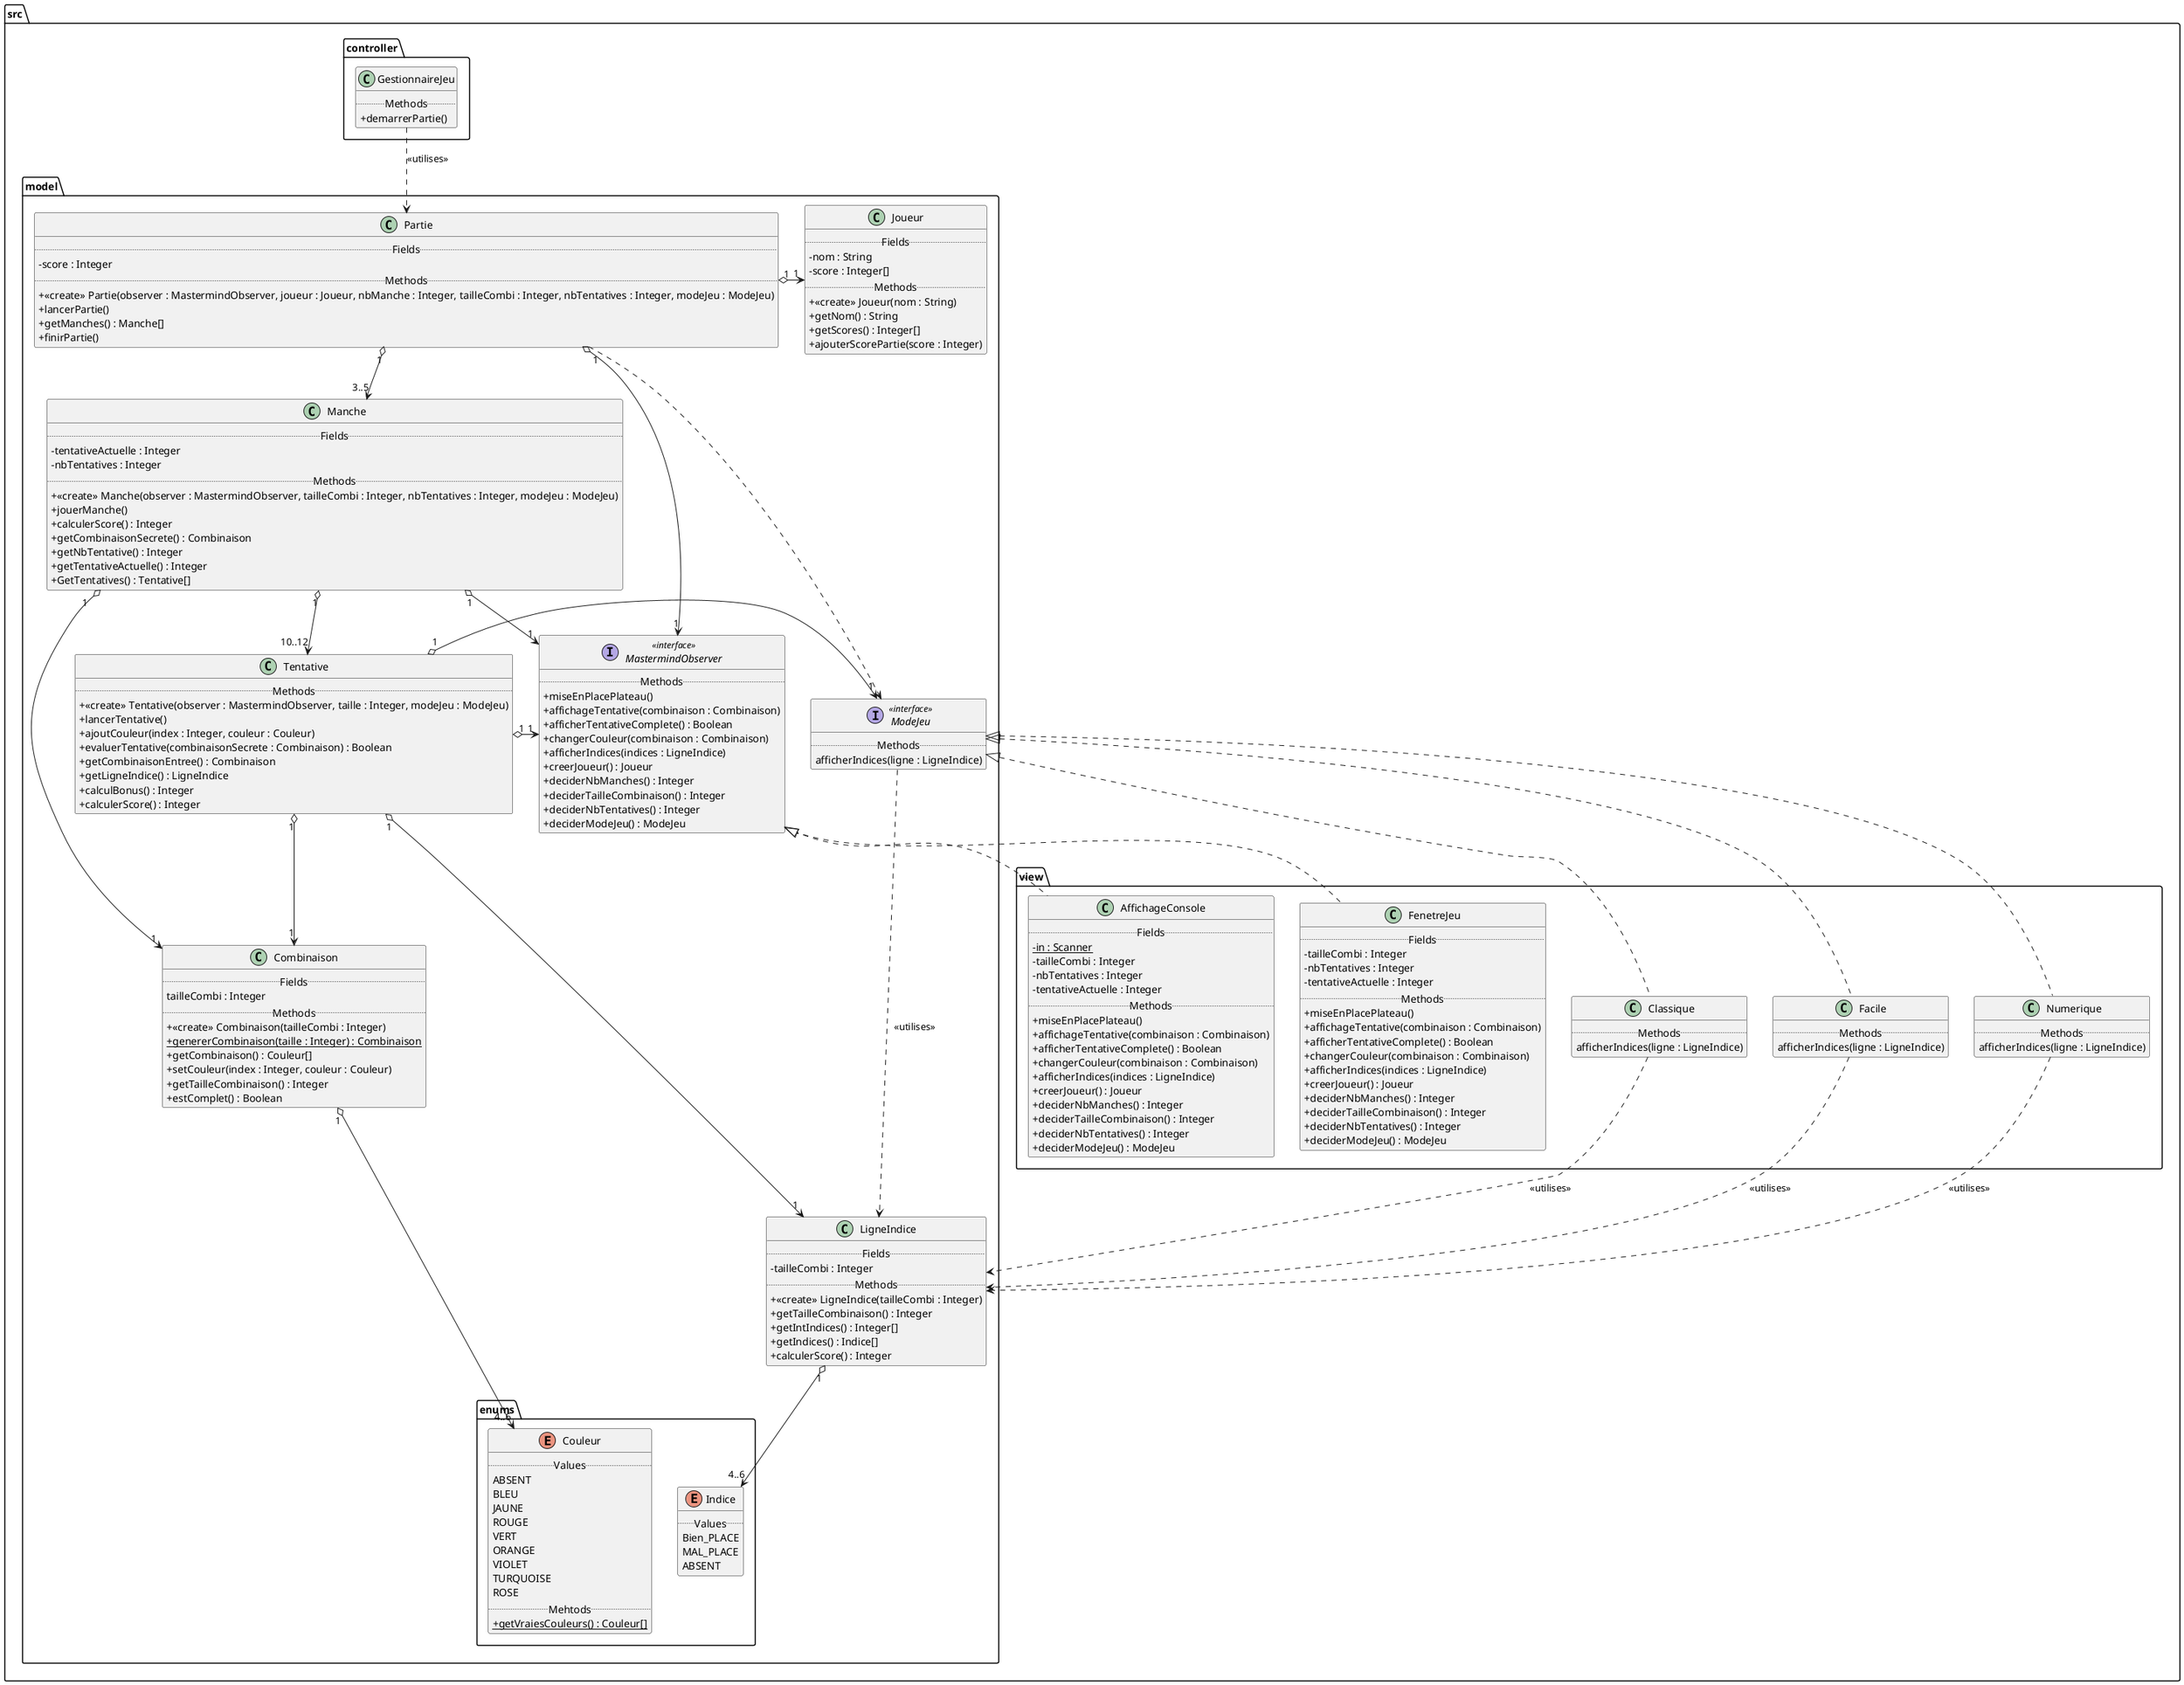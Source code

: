 @startuml
skinparam classAttributeIconSize 0

package src{
    package model{
        package enums{
            enum Couleur{
                ..Values..
                ABSENT
                BLEU
                JAUNE
                ROUGE
                VERT
                ORANGE
                VIOLET
                TURQUOISE
                ROSE
                ..Mehtods..
                + getVraiesCouleurs() : Couleur[] {static}
            }
            enum Indice{
                ..Values..
                Bien_PLACE
                MAL_PLACE
                ABSENT
            }
        }
        class Combinaison{
            ..Fields..
            tailleCombi : Integer
            ..Methods..
            + <<create>> Combinaison(tailleCombi : Integer)
            + genererCombinaison(taille : Integer) : Combinaison {static}
            + getCombinaison() : Couleur[]
            + setCouleur(index : Integer, couleur : Couleur)
            + getTailleCombinaison() : Integer
            + estComplet() : Boolean
        }
        class Joueur{
            ..Fields..
            - nom : String
            - score : Integer[]
            ..Methods..
            + <<create>> Joueur(nom : String)
            + getNom() : String
            + getScores() : Integer[]
            + ajouterScorePartie(score : Integer)
        }
        class LigneIndice{
            ..Fields..
            - tailleCombi : Integer
            ..Methods..
            + <<create>> LigneIndice(tailleCombi : Integer)
            + getTailleCombinaison() : Integer
            + getIntIndices() : Integer[]
            + getIndices() : Indice[]
            + calculerScore() : Integer
        }
        class Manche{
            ..Fields..
            - tentativeActuelle : Integer
            - nbTentatives : Integer
            ..Methods..
            + <<create>> Manche(observer : MastermindObserver, tailleCombi : Integer, nbTentatives : Integer, modeJeu : ModeJeu)
            + jouerManche()
            + calculerScore() : Integer
            + getCombinaisonSecrete() : Combinaison
            + getNbTentative() : Integer
            + getTentativeActuelle() : Integer
            + GetTentatives() : Tentative[]
        }
        interface ModeJeu <<interface>>{
            ..Methods..
            afficherIndices(ligne : LigneIndice)
        }
        class Partie{
            ..Fields..
            - score : Integer
            ..Methods..
            + <<create>> Partie(observer : MastermindObserver, joueur : Joueur, nbManche : Integer, tailleCombi : Integer, nbTentatives : Integer, modeJeu : ModeJeu)
            + lancerPartie()
            + getManches() : Manche[]
            + finirPartie()
        }
        class Tentative{
            ..Methods..
            + <<create>> Tentative(observer : MastermindObserver, taille : Integer, modeJeu : ModeJeu)
            + lancerTentative()
            + ajoutCouleur(index : Integer, couleur : Couleur)
            + evaluerTentative(combinaisonSecrete : Combinaison) : Boolean
            + getCombinaisonEntree() : Combinaison
            + getLigneIndice() : LigneIndice
            + calculBonus() : Integer
            + calculerScore() : Integer
        }
        interface MastermindObserver <<interface>>{
            ..Methods..
            + miseEnPlacePlateau()
            + affichageTentative(combinaison : Combinaison)
            + afficherTentativeComplete() : Boolean
            + changerCouleur(combinaison : Combinaison)
            + afficherIndices(indices : LigneIndice)
            + creerJoueur() : Joueur
            + deciderNbManches() : Integer
            + deciderTailleCombinaison() : Integer
            + deciderNbTentatives() : Integer
            + deciderModeJeu() : ModeJeu
        }
    }
    package view{
        class Classique{
            ..Methods..
            afficherIndices(ligne : LigneIndice)
        }
        class Facile{
            ..Methods..
            afficherIndices(ligne : LigneIndice)
        }
        class Numerique{
            ..Methods..
            afficherIndices(ligne : LigneIndice)
        }
        class AffichageConsole{
            ..Fields..
            - in : Scanner {static}
            - tailleCombi : Integer
            - nbTentatives : Integer
            - tentativeActuelle : Integer
            ..Methods..
            + miseEnPlacePlateau()
            + affichageTentative(combinaison : Combinaison)
            + afficherTentativeComplete() : Boolean
            + changerCouleur(combinaison : Combinaison)
            + afficherIndices(indices : LigneIndice)
            + creerJoueur() : Joueur
            + deciderNbManches() : Integer
            + deciderTailleCombinaison() : Integer
            + deciderNbTentatives() : Integer
            + deciderModeJeu() : ModeJeu
        }
        class FenetreJeu{
            ..Fields..
            - tailleCombi : Integer
            - nbTentatives : Integer
            - tentativeActuelle : Integer
            ..Methods..
            + miseEnPlacePlateau()
            + affichageTentative(combinaison : Combinaison)
            + afficherTentativeComplete() : Boolean
            + changerCouleur(combinaison : Combinaison)
            + afficherIndices(indices : LigneIndice)
            + creerJoueur() : Joueur
            + deciderNbManches() : Integer
            + deciderTailleCombinaison() : Integer
            + deciderNbTentatives() : Integer
            + deciderModeJeu() : ModeJeu
        }
    }
    package controller{
        class GestionnaireJeu{
            ..Methods..
            + demarrerPartie()
        }
    }
}

src.controller.GestionnaireJeu ..> src.model.Partie : <<utilises>>


src.model.Combinaison "1" o--> "4..6" src.model.enums.Couleur

src.model.LigneIndice "1" o--> "4..6" src.model.enums.Indice

src.model.Manche "1" o--> "10..12" src.model.Tentative
src.model.Manche "1" o--> "1" src.model.Combinaison
src.model.Manche "1" o-> "1" src.model.MastermindObserver

src.model.ModeJeu ...> src.model.LigneIndice : <<utilises>>
src.model.ModeJeu <|.. src.view.Classique
src.model.ModeJeu <|.. src.view.Facile
src.model.ModeJeu <|.. src.view.Numerique

src.model.Partie "1" o-> "1" src.model.Joueur
src.model.Partie "1" o-> "1" src.model.MastermindObserver
src.model.Partie "1" o--> "3..5" src.model.Manche
src.model.Partie .> src.model.ModeJeu

src.model.Tentative "1" o--> "1" src.model.Combinaison
src.model.Tentative "1" o--> "1" src.model.LigneIndice
src.model.Tentative "1" o-> "1" src.model.ModeJeu
src.model.Tentative "1" o-> "1" src.model.MastermindObserver


src.model.MastermindObserver <|.. src.view.AffichageConsole
src.model.MastermindObserver <|.. src.view.FenetreJeu

src.view.Classique ..> src.model.LigneIndice : <<utilises>>

src.view.Facile ..> src.model.LigneIndice : <<utilises>>

src.view.Numerique ..> src.model.LigneIndice : <<utilises>>

@enduml